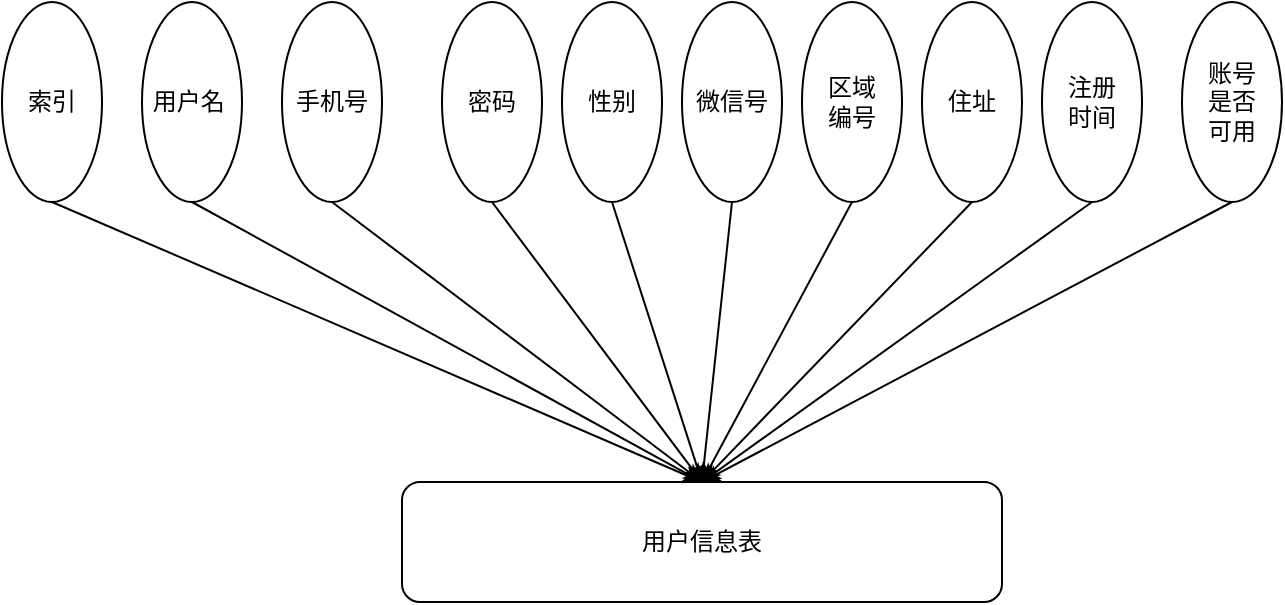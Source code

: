 <mxfile version="21.1.9" type="github">
  <diagram name="第 1 页" id="6jC9SdL7d2CUVXCiat28">
    <mxGraphModel dx="900" dy="454" grid="1" gridSize="10" guides="1" tooltips="1" connect="1" arrows="1" fold="1" page="1" pageScale="1" pageWidth="827" pageHeight="1169" background="#FFFFFF" math="0" shadow="0">
      <root>
        <mxCell id="0" />
        <mxCell id="1" parent="0" />
        <mxCell id="VB6SmdvYTiruJXVyQcsZ-1" value="用户信息表" style="rounded=1;whiteSpace=wrap;html=1;" vertex="1" parent="1">
          <mxGeometry x="320" y="320" width="300" height="60" as="geometry" />
        </mxCell>
        <mxCell id="VB6SmdvYTiruJXVyQcsZ-38" style="rounded=0;orthogonalLoop=1;jettySize=auto;html=1;exitX=1;exitY=0.5;exitDx=0;exitDy=0;entryX=0.5;entryY=0;entryDx=0;entryDy=0;" edge="1" parent="1" source="VB6SmdvYTiruJXVyQcsZ-2" target="VB6SmdvYTiruJXVyQcsZ-1">
          <mxGeometry relative="1" as="geometry" />
        </mxCell>
        <mxCell id="VB6SmdvYTiruJXVyQcsZ-2" value="索引" style="ellipse;whiteSpace=wrap;html=1;direction=south;" vertex="1" parent="1">
          <mxGeometry x="120" y="80" width="50" height="100" as="geometry" />
        </mxCell>
        <mxCell id="VB6SmdvYTiruJXVyQcsZ-39" style="rounded=0;orthogonalLoop=1;jettySize=auto;html=1;exitX=1;exitY=0.5;exitDx=0;exitDy=0;" edge="1" parent="1" source="VB6SmdvYTiruJXVyQcsZ-6">
          <mxGeometry relative="1" as="geometry">
            <mxPoint x="470" y="320" as="targetPoint" />
          </mxGeometry>
        </mxCell>
        <mxCell id="VB6SmdvYTiruJXVyQcsZ-6" value="用户名&lt;span style=&quot;white-space: pre;&quot;&gt;	&lt;/span&gt;" style="ellipse;whiteSpace=wrap;html=1;direction=south;" vertex="1" parent="1">
          <mxGeometry x="190" y="80" width="50" height="100" as="geometry" />
        </mxCell>
        <mxCell id="VB6SmdvYTiruJXVyQcsZ-40" style="rounded=0;orthogonalLoop=1;jettySize=auto;html=1;exitX=1;exitY=0.5;exitDx=0;exitDy=0;" edge="1" parent="1" source="VB6SmdvYTiruJXVyQcsZ-7">
          <mxGeometry relative="1" as="geometry">
            <mxPoint x="470" y="320" as="targetPoint" />
          </mxGeometry>
        </mxCell>
        <mxCell id="VB6SmdvYTiruJXVyQcsZ-7" value="手机号" style="ellipse;whiteSpace=wrap;html=1;direction=south;" vertex="1" parent="1">
          <mxGeometry x="260" y="80" width="50" height="100" as="geometry" />
        </mxCell>
        <mxCell id="VB6SmdvYTiruJXVyQcsZ-41" style="rounded=0;orthogonalLoop=1;jettySize=auto;html=1;exitX=1;exitY=0.5;exitDx=0;exitDy=0;" edge="1" parent="1" source="VB6SmdvYTiruJXVyQcsZ-8">
          <mxGeometry relative="1" as="geometry">
            <mxPoint x="470" y="320" as="targetPoint" />
          </mxGeometry>
        </mxCell>
        <mxCell id="VB6SmdvYTiruJXVyQcsZ-8" value="密码" style="ellipse;whiteSpace=wrap;html=1;direction=south;" vertex="1" parent="1">
          <mxGeometry x="340" y="80" width="50" height="100" as="geometry" />
        </mxCell>
        <mxCell id="VB6SmdvYTiruJXVyQcsZ-42" style="rounded=0;orthogonalLoop=1;jettySize=auto;html=1;exitX=1;exitY=0.5;exitDx=0;exitDy=0;" edge="1" parent="1" source="VB6SmdvYTiruJXVyQcsZ-9">
          <mxGeometry relative="1" as="geometry">
            <mxPoint x="470" y="320" as="targetPoint" />
          </mxGeometry>
        </mxCell>
        <mxCell id="VB6SmdvYTiruJXVyQcsZ-9" value="性别" style="ellipse;whiteSpace=wrap;html=1;direction=south;" vertex="1" parent="1">
          <mxGeometry x="400" y="80" width="50" height="100" as="geometry" />
        </mxCell>
        <mxCell id="VB6SmdvYTiruJXVyQcsZ-43" style="rounded=0;orthogonalLoop=1;jettySize=auto;html=1;exitX=1;exitY=0.5;exitDx=0;exitDy=0;" edge="1" parent="1" source="VB6SmdvYTiruJXVyQcsZ-10">
          <mxGeometry relative="1" as="geometry">
            <mxPoint x="470" y="320" as="targetPoint" />
          </mxGeometry>
        </mxCell>
        <mxCell id="VB6SmdvYTiruJXVyQcsZ-10" value="微信号" style="ellipse;whiteSpace=wrap;html=1;direction=south;" vertex="1" parent="1">
          <mxGeometry x="460" y="80" width="50" height="100" as="geometry" />
        </mxCell>
        <mxCell id="VB6SmdvYTiruJXVyQcsZ-44" style="rounded=0;orthogonalLoop=1;jettySize=auto;html=1;exitX=1;exitY=0.5;exitDx=0;exitDy=0;" edge="1" parent="1" source="VB6SmdvYTiruJXVyQcsZ-12">
          <mxGeometry relative="1" as="geometry">
            <mxPoint x="470" y="320" as="targetPoint" />
          </mxGeometry>
        </mxCell>
        <mxCell id="VB6SmdvYTiruJXVyQcsZ-12" value="区域&lt;br&gt;编号" style="ellipse;whiteSpace=wrap;html=1;direction=south;" vertex="1" parent="1">
          <mxGeometry x="520" y="80" width="50" height="100" as="geometry" />
        </mxCell>
        <mxCell id="VB6SmdvYTiruJXVyQcsZ-45" style="rounded=0;orthogonalLoop=1;jettySize=auto;html=1;exitX=1;exitY=0.5;exitDx=0;exitDy=0;" edge="1" parent="1" source="VB6SmdvYTiruJXVyQcsZ-13">
          <mxGeometry relative="1" as="geometry">
            <mxPoint x="470" y="320" as="targetPoint" />
          </mxGeometry>
        </mxCell>
        <mxCell id="VB6SmdvYTiruJXVyQcsZ-13" value="住址" style="ellipse;whiteSpace=wrap;html=1;direction=south;" vertex="1" parent="1">
          <mxGeometry x="580" y="80" width="50" height="100" as="geometry" />
        </mxCell>
        <mxCell id="VB6SmdvYTiruJXVyQcsZ-46" style="rounded=0;orthogonalLoop=1;jettySize=auto;html=1;exitX=1;exitY=0.5;exitDx=0;exitDy=0;" edge="1" parent="1" source="VB6SmdvYTiruJXVyQcsZ-14">
          <mxGeometry relative="1" as="geometry">
            <mxPoint x="470" y="320" as="targetPoint" />
          </mxGeometry>
        </mxCell>
        <mxCell id="VB6SmdvYTiruJXVyQcsZ-14" value="注册&lt;br&gt;时间" style="ellipse;whiteSpace=wrap;html=1;direction=south;" vertex="1" parent="1">
          <mxGeometry x="640" y="80" width="50" height="100" as="geometry" />
        </mxCell>
        <mxCell id="VB6SmdvYTiruJXVyQcsZ-47" style="rounded=0;orthogonalLoop=1;jettySize=auto;html=1;exitX=1;exitY=0.5;exitDx=0;exitDy=0;" edge="1" parent="1" source="VB6SmdvYTiruJXVyQcsZ-15">
          <mxGeometry relative="1" as="geometry">
            <mxPoint x="470" y="320" as="targetPoint" />
          </mxGeometry>
        </mxCell>
        <mxCell id="VB6SmdvYTiruJXVyQcsZ-15" value="账号&lt;br&gt;是否&lt;br&gt;可用" style="ellipse;whiteSpace=wrap;html=1;direction=south;" vertex="1" parent="1">
          <mxGeometry x="710" y="80" width="50" height="100" as="geometry" />
        </mxCell>
      </root>
    </mxGraphModel>
  </diagram>
</mxfile>
